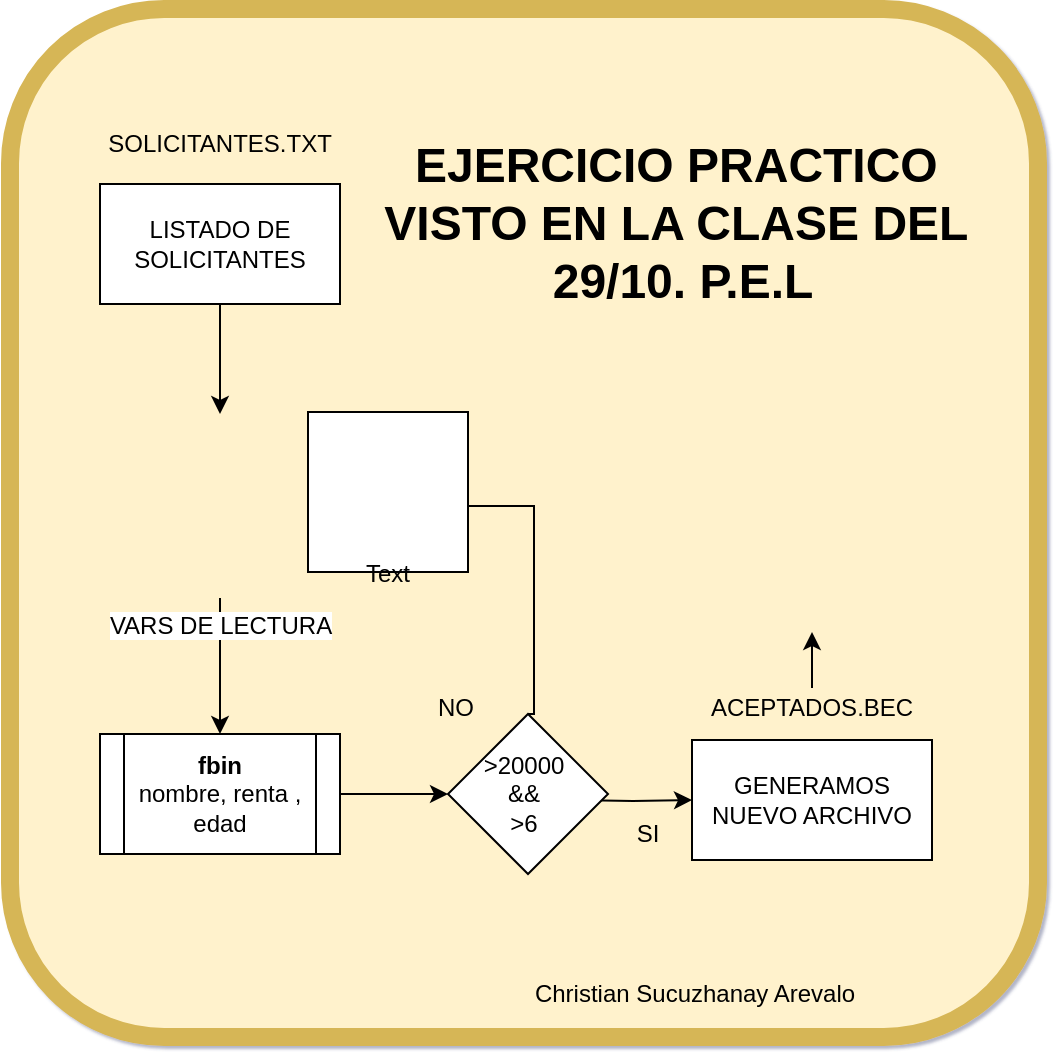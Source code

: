 <mxfile version="13.8.7" type="github">
  <diagram id="P6jYjBCNNlSnM40YLa_R" name="Page-1">
    <mxGraphModel dx="931" dy="571" grid="0" gridSize="10" guides="1" tooltips="1" connect="1" arrows="1" fold="1" page="1" pageScale="1" pageWidth="827" pageHeight="1169" background="#ffffff" math="0" shadow="1">
      <root>
        <mxCell id="0" />
        <mxCell id="1" parent="0" />
        <mxCell id="NqxLuevD-fvNmonfQf3m-21" value="" style="whiteSpace=wrap;html=1;aspect=fixed;fillColor=#fff2cc;strokeColor=#d6b656;strokeWidth=9;rounded=1;" vertex="1" parent="1">
          <mxGeometry x="115" y="62.5" width="514" height="514" as="geometry" />
        </mxCell>
        <mxCell id="hi8IC27wcZnVMukJ3ZuH-2" value="SOLICITANTES.TXT" style="text;html=1;strokeColor=none;fillColor=none;align=center;verticalAlign=middle;whiteSpace=wrap;rounded=0;" parent="1" vertex="1">
          <mxGeometry x="200" y="120" width="40" height="20" as="geometry" />
        </mxCell>
        <mxCell id="hi8IC27wcZnVMukJ3ZuH-7" style="edgeStyle=orthogonalEdgeStyle;rounded=0;orthogonalLoop=1;jettySize=auto;html=1;" parent="1" target="hi8IC27wcZnVMukJ3ZuH-6" edge="1">
          <mxGeometry relative="1" as="geometry">
            <mxPoint x="396" y="458" as="sourcePoint" />
          </mxGeometry>
        </mxCell>
        <mxCell id="hi8IC27wcZnVMukJ3ZuH-3" value="" style="rhombus;whiteSpace=wrap;html=1;" parent="1" vertex="1">
          <mxGeometry x="334" y="415" width="80" height="80" as="geometry" />
        </mxCell>
        <mxCell id="NqxLuevD-fvNmonfQf3m-16" style="edgeStyle=orthogonalEdgeStyle;rounded=0;orthogonalLoop=1;jettySize=auto;html=1;entryX=1;entryY=0.5;entryDx=0;entryDy=0;exitX=0.5;exitY=0;exitDx=0;exitDy=0;" edge="1" parent="1" source="hi8IC27wcZnVMukJ3ZuH-3" target="NqxLuevD-fvNmonfQf3m-2">
          <mxGeometry relative="1" as="geometry">
            <Array as="points">
              <mxPoint x="377" y="415" />
              <mxPoint x="377" y="311" />
            </Array>
          </mxGeometry>
        </mxCell>
        <mxCell id="hi8IC27wcZnVMukJ3ZuH-5" value="&amp;gt;20000&lt;br&gt;&amp;amp;&amp;amp;&lt;br&gt;&amp;gt;6" style="text;html=1;strokeColor=none;fillColor=none;align=center;verticalAlign=middle;whiteSpace=wrap;rounded=0;" parent="1" vertex="1">
          <mxGeometry x="352" y="445" width="40" height="20" as="geometry" />
        </mxCell>
        <mxCell id="hi8IC27wcZnVMukJ3ZuH-6" value="GENERAMOS NUEVO ARCHIVO" style="rounded=0;whiteSpace=wrap;html=1;" parent="1" vertex="1">
          <mxGeometry x="456" y="428" width="120" height="60" as="geometry" />
        </mxCell>
        <mxCell id="NqxLuevD-fvNmonfQf3m-14" style="edgeStyle=orthogonalEdgeStyle;rounded=0;orthogonalLoop=1;jettySize=auto;html=1;exitX=0.5;exitY=0;exitDx=0;exitDy=0;" edge="1" parent="1" source="hi8IC27wcZnVMukJ3ZuH-8" target="NqxLuevD-fvNmonfQf3m-13">
          <mxGeometry relative="1" as="geometry" />
        </mxCell>
        <mxCell id="hi8IC27wcZnVMukJ3ZuH-8" value="ACEPTADOS.BEC" style="text;html=1;strokeColor=none;fillColor=none;align=center;verticalAlign=middle;whiteSpace=wrap;rounded=0;" parent="1" vertex="1">
          <mxGeometry x="496" y="402" width="40" height="20" as="geometry" />
        </mxCell>
        <mxCell id="NqxLuevD-fvNmonfQf3m-4" style="edgeStyle=orthogonalEdgeStyle;rounded=0;orthogonalLoop=1;jettySize=auto;html=1;" edge="1" parent="1" source="hi8IC27wcZnVMukJ3ZuH-9" target="NqxLuevD-fvNmonfQf3m-2">
          <mxGeometry relative="1" as="geometry" />
        </mxCell>
        <mxCell id="hi8IC27wcZnVMukJ3ZuH-9" value="LISTADO DE SOLICITANTES" style="rounded=0;whiteSpace=wrap;html=1;" parent="1" vertex="1">
          <mxGeometry x="160" y="150" width="120" height="60" as="geometry" />
        </mxCell>
        <mxCell id="NqxLuevD-fvNmonfQf3m-6" style="edgeStyle=orthogonalEdgeStyle;rounded=0;orthogonalLoop=1;jettySize=auto;html=1;entryX=0.5;entryY=0;entryDx=0;entryDy=0;" edge="1" parent="1" source="NqxLuevD-fvNmonfQf3m-2" target="NqxLuevD-fvNmonfQf3m-5">
          <mxGeometry relative="1" as="geometry" />
        </mxCell>
        <mxCell id="NqxLuevD-fvNmonfQf3m-2" value="VARS DE LECTURA" style="shape=image;html=1;verticalAlign=top;verticalLabelPosition=bottom;labelBackgroundColor=#ffffff;imageAspect=0;aspect=fixed;image=https://cdn0.iconfinder.com/data/icons/FileTypesIcons/128/readme.png" vertex="1" parent="1">
          <mxGeometry x="174" y="265" width="92" height="92" as="geometry" />
        </mxCell>
        <mxCell id="NqxLuevD-fvNmonfQf3m-9" style="edgeStyle=orthogonalEdgeStyle;rounded=0;orthogonalLoop=1;jettySize=auto;html=1;entryX=0;entryY=0.5;entryDx=0;entryDy=0;" edge="1" parent="1" source="NqxLuevD-fvNmonfQf3m-5" target="hi8IC27wcZnVMukJ3ZuH-3">
          <mxGeometry relative="1" as="geometry" />
        </mxCell>
        <mxCell id="NqxLuevD-fvNmonfQf3m-5" value="&lt;b&gt;fbin&lt;/b&gt;&lt;br&gt;nombre, renta , edad" style="shape=process;whiteSpace=wrap;html=1;backgroundOutline=1;" vertex="1" parent="1">
          <mxGeometry x="160" y="425" width="120" height="60" as="geometry" />
        </mxCell>
        <mxCell id="NqxLuevD-fvNmonfQf3m-11" value="SI" style="text;html=1;strokeColor=none;fillColor=none;align=center;verticalAlign=middle;whiteSpace=wrap;rounded=0;" vertex="1" parent="1">
          <mxGeometry x="414" y="465" width="40" height="20" as="geometry" />
        </mxCell>
        <mxCell id="NqxLuevD-fvNmonfQf3m-12" value="NO" style="text;html=1;strokeColor=none;fillColor=none;align=center;verticalAlign=middle;whiteSpace=wrap;rounded=0;" vertex="1" parent="1">
          <mxGeometry x="318" y="402" width="40" height="20" as="geometry" />
        </mxCell>
        <mxCell id="NqxLuevD-fvNmonfQf3m-13" value="" style="shape=image;html=1;verticalAlign=top;verticalLabelPosition=bottom;labelBackgroundColor=#ffffff;imageAspect=0;aspect=fixed;image=https://cdn0.iconfinder.com/data/icons/octicons/1024/file-binary-128.png" vertex="1" parent="1">
          <mxGeometry x="461.5" y="265" width="109" height="109" as="geometry" />
        </mxCell>
        <mxCell id="NqxLuevD-fvNmonfQf3m-17" value="EJERCICIO PRACTICO&amp;nbsp;&lt;br&gt;VISTO EN LA CLASE DEL&amp;nbsp;&lt;br&gt;29/10. P.E.L" style="text;strokeColor=none;fillColor=none;html=1;fontSize=24;fontStyle=1;verticalAlign=middle;align=center;" vertex="1" parent="1">
          <mxGeometry x="401" y="150" width="100" height="40" as="geometry" />
        </mxCell>
        <mxCell id="NqxLuevD-fvNmonfQf3m-18" value="" style="shape=ext;double=1;whiteSpace=wrap;html=1;aspect=fixed;" vertex="1" parent="1">
          <mxGeometry x="264" y="264" width="80" height="80" as="geometry" />
        </mxCell>
        <mxCell id="NqxLuevD-fvNmonfQf3m-19" value="" style="shape=ext;double=1;whiteSpace=wrap;html=1;aspect=fixed;" vertex="1" parent="1">
          <mxGeometry x="264" y="264" width="80" height="80" as="geometry" />
        </mxCell>
        <mxCell id="NqxLuevD-fvNmonfQf3m-20" value="" style="whiteSpace=wrap;html=1;aspect=fixed;" vertex="1" parent="1">
          <mxGeometry x="264" y="264" width="80" height="80" as="geometry" />
        </mxCell>
        <mxCell id="NqxLuevD-fvNmonfQf3m-22" value="Text" style="text;html=1;strokeColor=none;fillColor=none;align=center;verticalAlign=middle;whiteSpace=wrap;rounded=0;" vertex="1" parent="1">
          <mxGeometry x="284" y="335" width="40" height="20" as="geometry" />
        </mxCell>
        <mxCell id="NqxLuevD-fvNmonfQf3m-23" value="Christian Sucuzhanay Arevalo" style="text;html=1;strokeColor=none;fillColor=none;align=center;verticalAlign=middle;whiteSpace=wrap;rounded=0;" vertex="1" parent="1">
          <mxGeometry x="339" y="545" width="237" height="20" as="geometry" />
        </mxCell>
      </root>
    </mxGraphModel>
  </diagram>
</mxfile>
